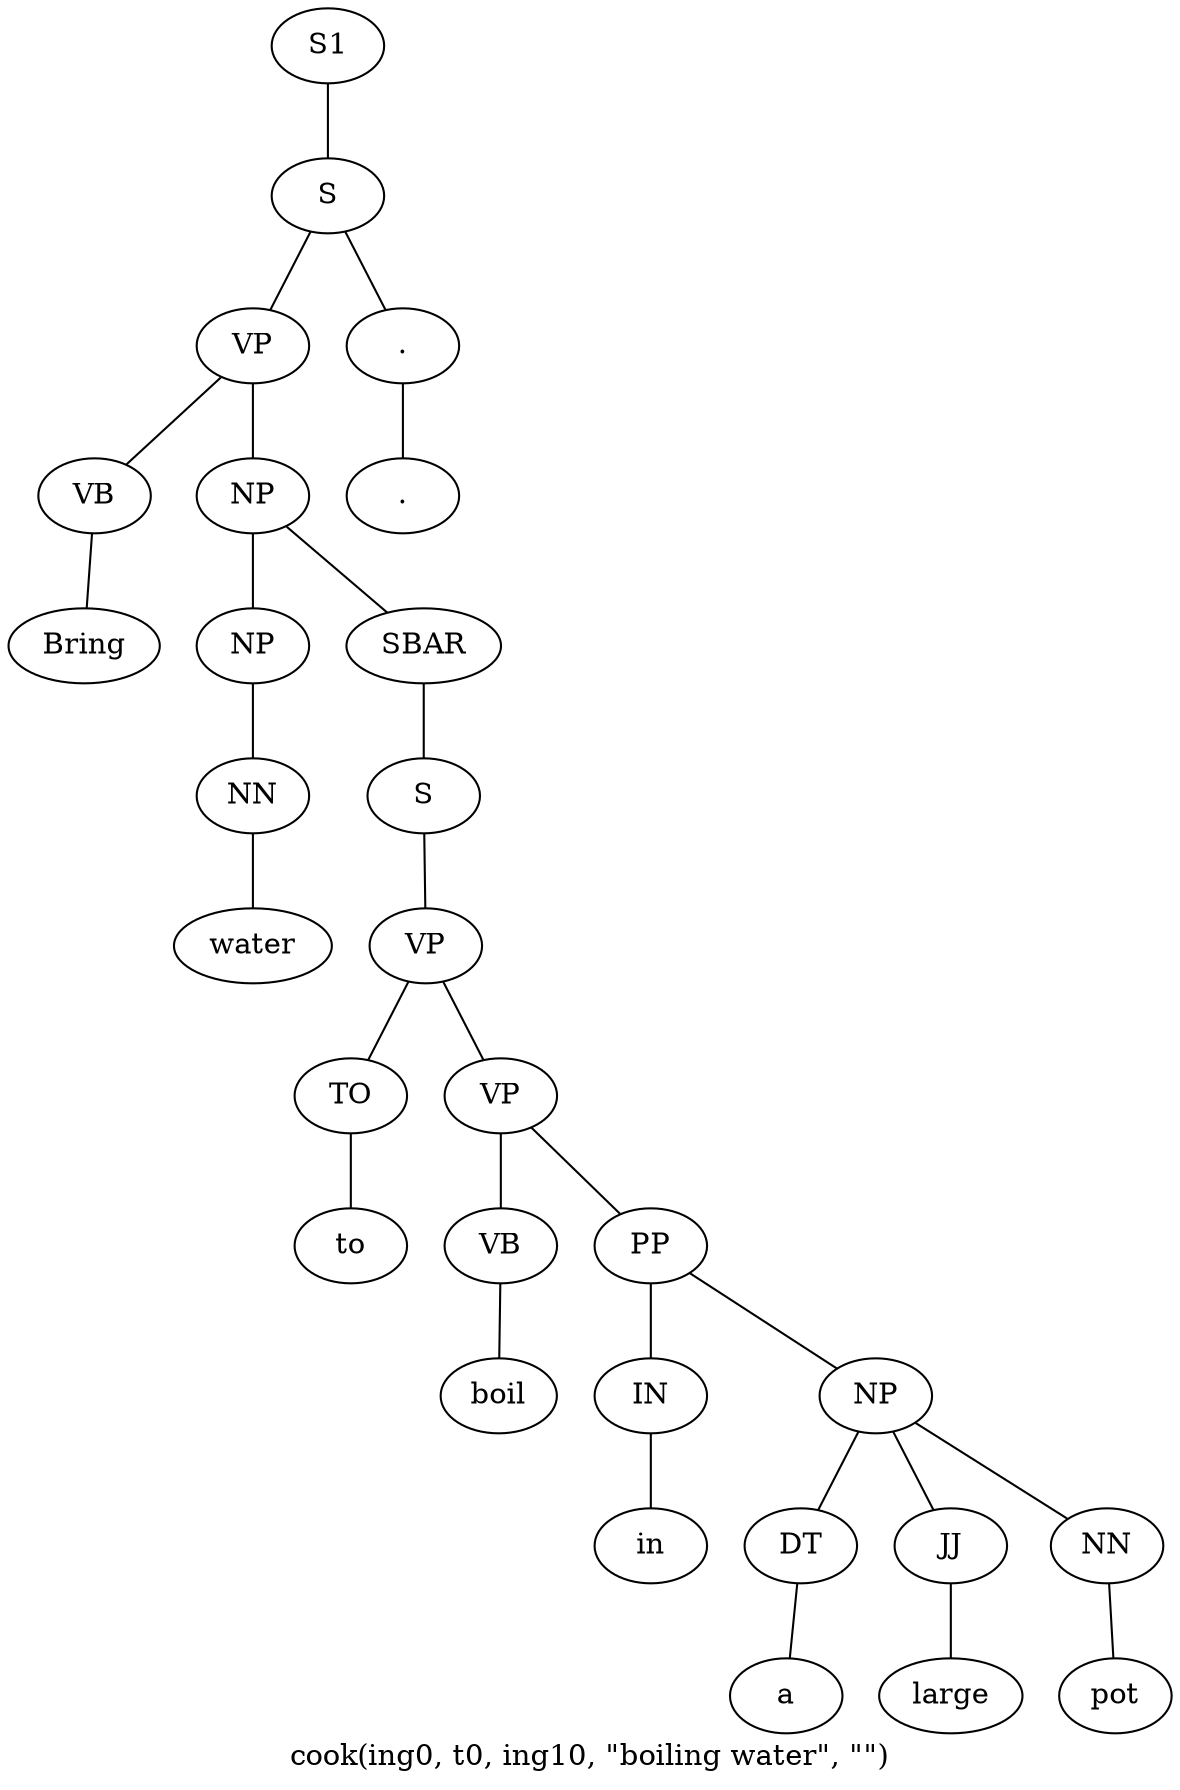graph SyntaxGraph {
	label = "cook(ing0, t0, ing10, \"boiling water\", \"\")";
	Node0 [label="S1"];
	Node1 [label="S"];
	Node2 [label="VP"];
	Node3 [label="VB"];
	Node4 [label="Bring"];
	Node5 [label="NP"];
	Node6 [label="NP"];
	Node7 [label="NN"];
	Node8 [label="water"];
	Node9 [label="SBAR"];
	Node10 [label="S"];
	Node11 [label="VP"];
	Node12 [label="TO"];
	Node13 [label="to"];
	Node14 [label="VP"];
	Node15 [label="VB"];
	Node16 [label="boil"];
	Node17 [label="PP"];
	Node18 [label="IN"];
	Node19 [label="in"];
	Node20 [label="NP"];
	Node21 [label="DT"];
	Node22 [label="a"];
	Node23 [label="JJ"];
	Node24 [label="large"];
	Node25 [label="NN"];
	Node26 [label="pot"];
	Node27 [label="."];
	Node28 [label="."];

	Node0 -- Node1;
	Node1 -- Node2;
	Node1 -- Node27;
	Node2 -- Node3;
	Node2 -- Node5;
	Node3 -- Node4;
	Node5 -- Node6;
	Node5 -- Node9;
	Node6 -- Node7;
	Node7 -- Node8;
	Node9 -- Node10;
	Node10 -- Node11;
	Node11 -- Node12;
	Node11 -- Node14;
	Node12 -- Node13;
	Node14 -- Node15;
	Node14 -- Node17;
	Node15 -- Node16;
	Node17 -- Node18;
	Node17 -- Node20;
	Node18 -- Node19;
	Node20 -- Node21;
	Node20 -- Node23;
	Node20 -- Node25;
	Node21 -- Node22;
	Node23 -- Node24;
	Node25 -- Node26;
	Node27 -- Node28;
}